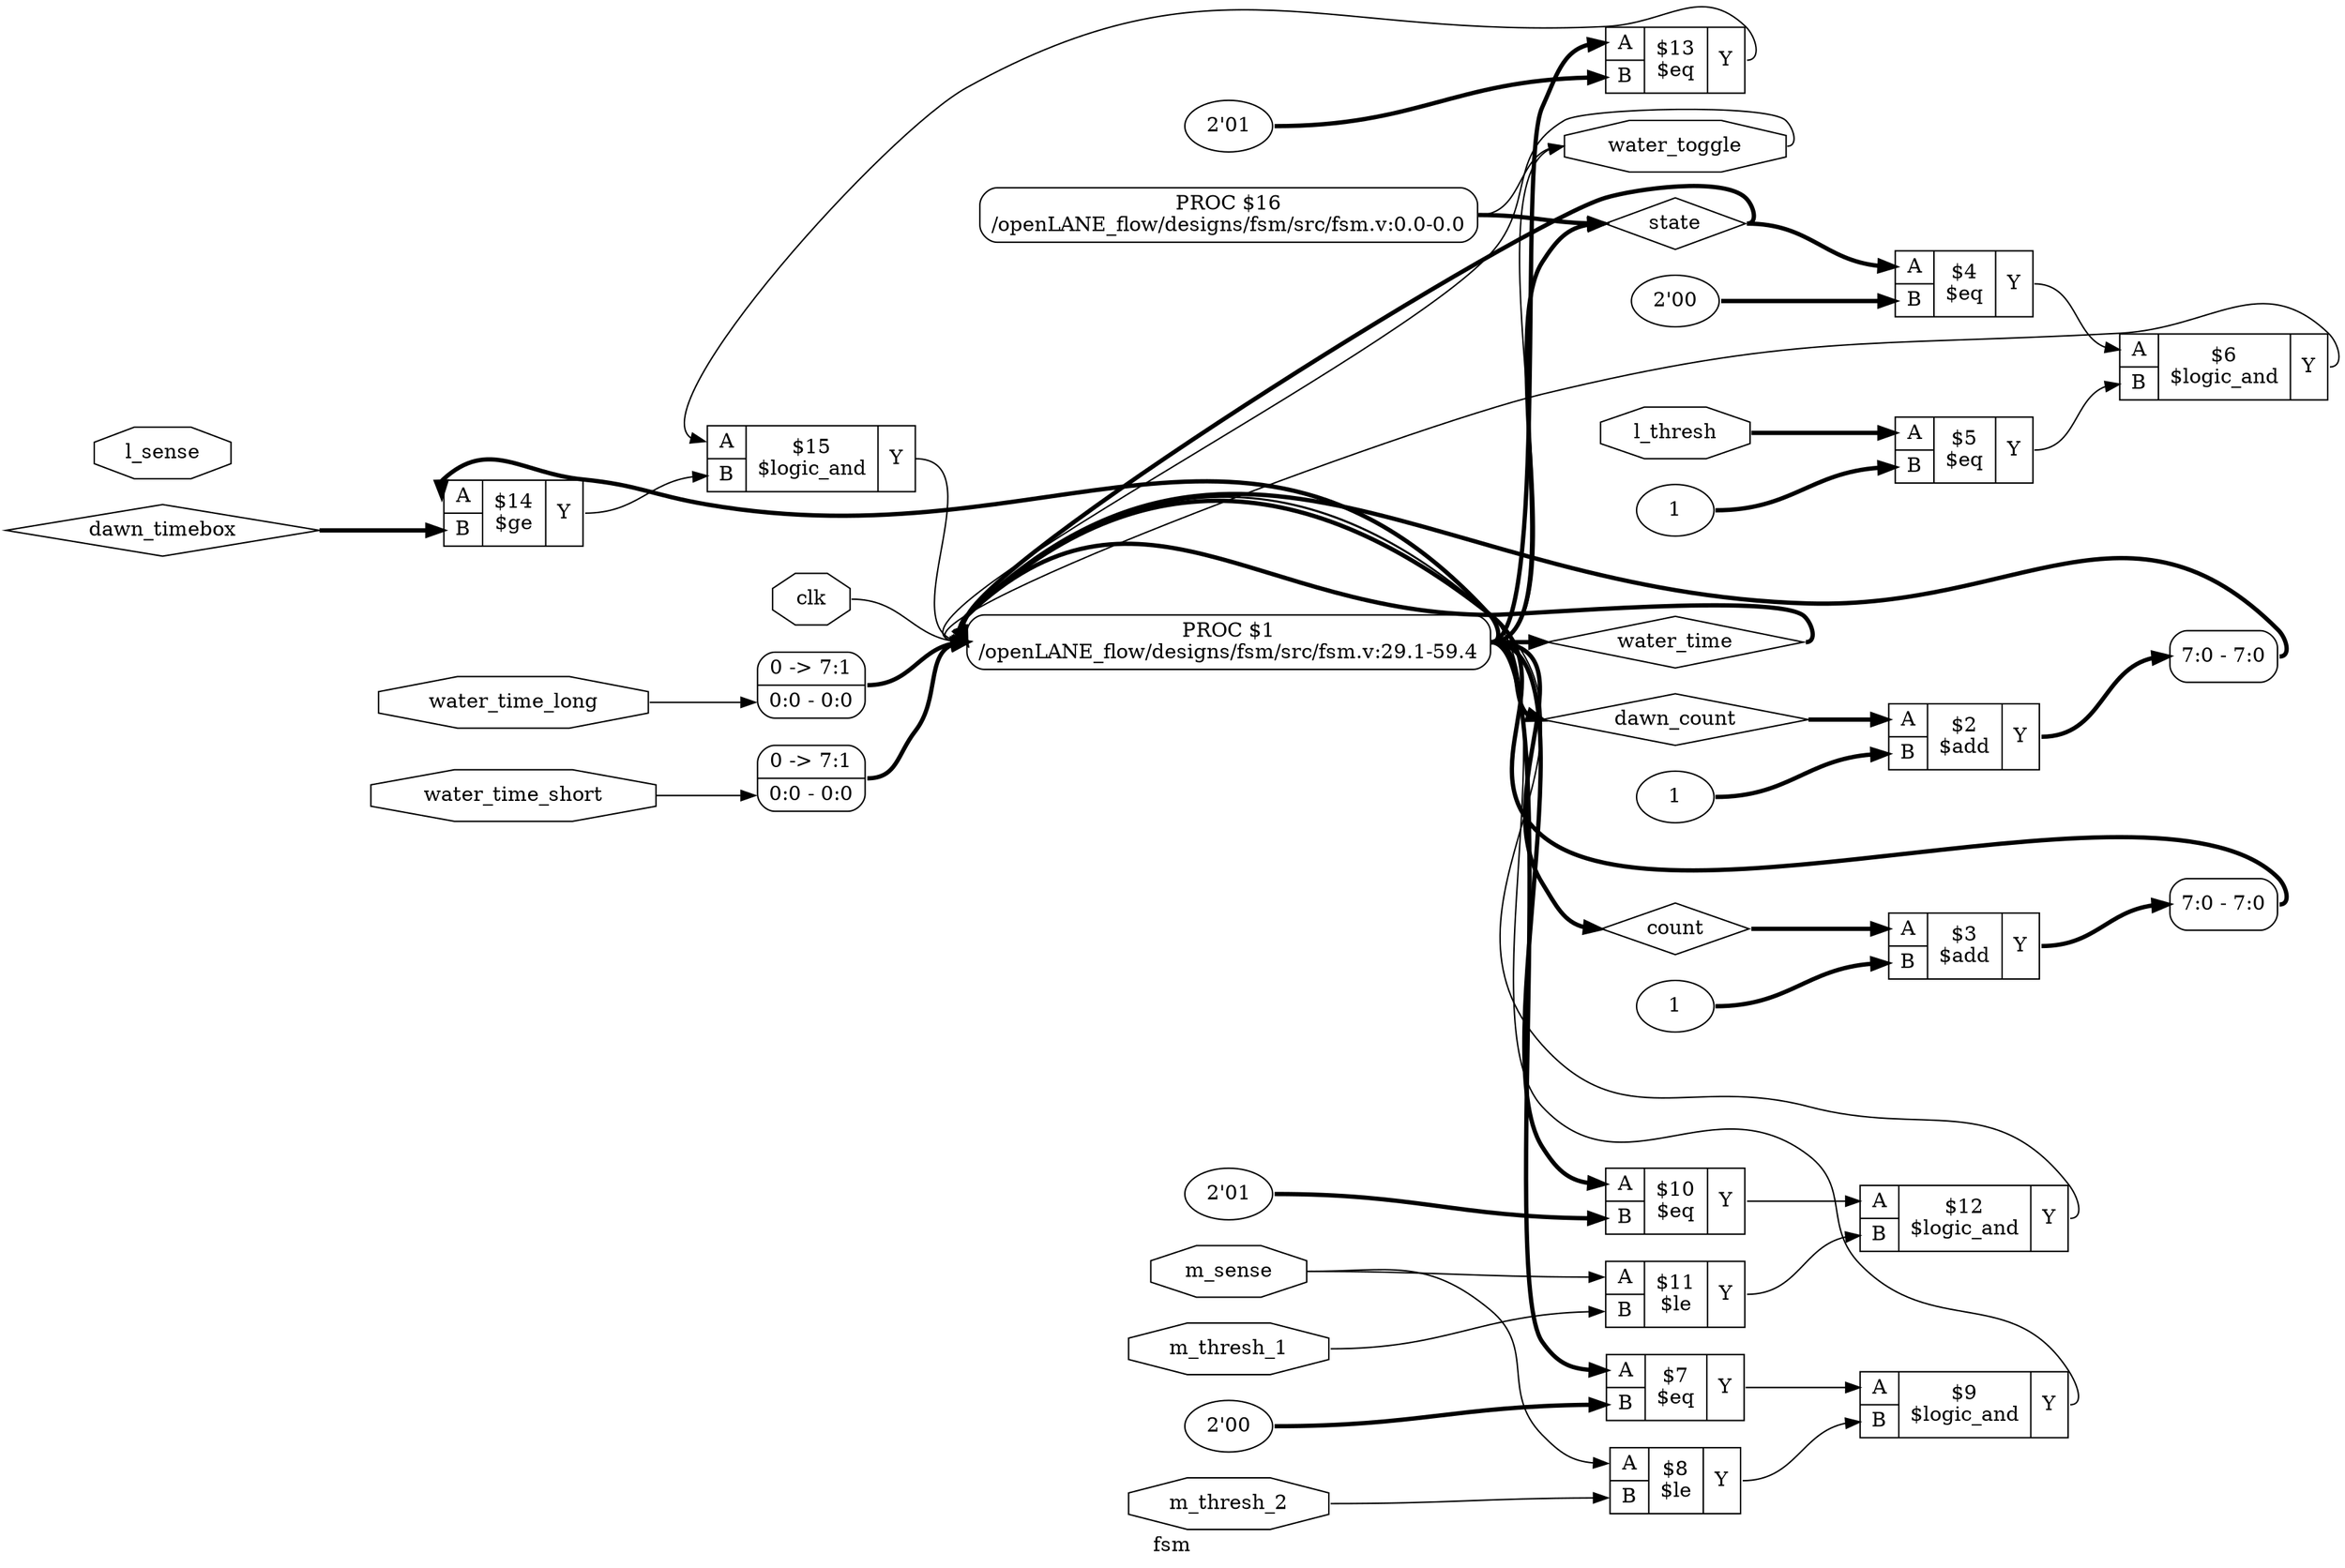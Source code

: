 digraph "fsm" {
label="fsm";
rankdir="LR";
remincross=true;
n35 [ shape=diamond, label="dawn_timebox", color="black", fontcolor="black" ];
n36 [ shape=diamond, label="dawn_count", color="black", fontcolor="black" ];
n37 [ shape=diamond, label="count", color="black", fontcolor="black" ];
n38 [ shape=diamond, label="water_time", color="black", fontcolor="black" ];
n39 [ shape=diamond, label="state", color="black", fontcolor="black" ];
n40 [ shape=octagon, label="water_toggle", color="black", fontcolor="black" ];
n41 [ shape=octagon, label="clk", color="black", fontcolor="black" ];
n42 [ shape=octagon, label="water_time_long", color="black", fontcolor="black" ];
n43 [ shape=octagon, label="water_time_short", color="black", fontcolor="black" ];
n44 [ shape=octagon, label="l_thresh", color="black", fontcolor="black" ];
n45 [ shape=octagon, label="m_thresh_2", color="black", fontcolor="black" ];
n46 [ shape=octagon, label="m_thresh_1", color="black", fontcolor="black" ];
n47 [ shape=octagon, label="l_sense", color="black", fontcolor="black" ];
n48 [ shape=octagon, label="m_sense", color="black", fontcolor="black" ];
c52 [ shape=record, label="{{<p49> A|<p50> B}|$15\n$logic_and|{<p51> Y}}" ];
c53 [ shape=record, label="{{<p49> A|<p50> B}|$14\n$ge|{<p51> Y}}" ];
v0 [ label="2'01" ];
c54 [ shape=record, label="{{<p49> A|<p50> B}|$13\n$eq|{<p51> Y}}" ];
c55 [ shape=record, label="{{<p49> A|<p50> B}|$12\n$logic_and|{<p51> Y}}" ];
c56 [ shape=record, label="{{<p49> A|<p50> B}|$11\n$le|{<p51> Y}}" ];
v1 [ label="2'01" ];
c57 [ shape=record, label="{{<p49> A|<p50> B}|$10\n$eq|{<p51> Y}}" ];
c58 [ shape=record, label="{{<p49> A|<p50> B}|$9\n$logic_and|{<p51> Y}}" ];
c59 [ shape=record, label="{{<p49> A|<p50> B}|$8\n$le|{<p51> Y}}" ];
v2 [ label="2'00" ];
c60 [ shape=record, label="{{<p49> A|<p50> B}|$7\n$eq|{<p51> Y}}" ];
c61 [ shape=record, label="{{<p49> A|<p50> B}|$6\n$logic_and|{<p51> Y}}" ];
v3 [ label="1" ];
c62 [ shape=record, label="{{<p49> A|<p50> B}|$5\n$eq|{<p51> Y}}" ];
v4 [ label="2'00" ];
c63 [ shape=record, label="{{<p49> A|<p50> B}|$4\n$eq|{<p51> Y}}" ];
v5 [ label="1" ];
c64 [ shape=record, label="{{<p49> A|<p50> B}|$3\n$add|{<p51> Y}}" ];
v6 [ label="1" ];
c65 [ shape=record, label="{{<p49> A|<p50> B}|$2\n$add|{<p51> Y}}" ];
p7 [shape=box, style=rounded, label="PROC $16\n/openLANE_flow/designs/fsm/src/fsm.v:0.0-0.0"];
x9 [ shape=record, style=rounded, label="<s0> 7:0 - 7:0 " ];
x10 [ shape=record, style=rounded, label="<s0> 7:0 - 7:0 " ];
x11 [ shape=record, style=rounded, label="0 -&gt; 7:1 |<s0> 0:0 - 0:0 " ];
x12 [ shape=record, style=rounded, label="0 -&gt; 7:1 |<s0> 0:0 - 0:0 " ];
p8 [shape=box, style=rounded, label="PROC $1\n/openLANE_flow/designs/fsm/src/fsm.v:29.1-59.4"];
p8:e -> c54:p49:w [color="black", style="setlinewidth(3)", label=""];
c55:p51:e -> p8:w [color="black", label=""];
c56:p51:e -> c55:p50:w [color="black", label=""];
c57:p51:e -> c55:p49:w [color="black", label=""];
p8:e -> c57:p49:w [color="black", style="setlinewidth(3)", label=""];
c58:p51:e -> p8:w [color="black", label=""];
c59:p51:e -> c58:p50:w [color="black", label=""];
c60:p51:e -> c58:p49:w [color="black", label=""];
p8:e -> c53:p49:w [color="black", style="setlinewidth(3)", label=""];
p8:e -> c60:p49:w [color="black", style="setlinewidth(3)", label=""];
c61:p51:e -> p8:w [color="black", label=""];
c62:p51:e -> c61:p50:w [color="black", label=""];
c63:p51:e -> c61:p49:w [color="black", label=""];
c64:p51:e -> x9:s0:w [color="black", style="setlinewidth(3)", label=""];
c65:p51:e -> x10:s0:w [color="black", style="setlinewidth(3)", label=""];
n35:e -> c53:p50:w [color="black", style="setlinewidth(3)", label=""];
p8:e -> n36:w [color="black", style="setlinewidth(3)", label=""];
n36:e -> c65:p49:w [color="black", style="setlinewidth(3)", label=""];
p8:e -> n37:w [color="black", style="setlinewidth(3)", label=""];
n37:e -> c64:p49:w [color="black", style="setlinewidth(3)", label=""];
p8:e -> n38:w [color="black", style="setlinewidth(3)", label=""];
n38:e -> p8:w [color="black", style="setlinewidth(3)", label=""];
p7:e -> n39:w [color="black", style="setlinewidth(3)", label=""];
p8:e -> n39:w [color="black", style="setlinewidth(3)", label=""];
n39:e -> c63:p49:w [color="black", style="setlinewidth(3)", label=""];
n39:e -> p8:w [color="black", style="setlinewidth(3)", label=""];
p7:e -> n40:w [color="black", label=""];
p8:e -> n40:w [color="black", label=""];
n40:e -> p8:w [color="black", label=""];
n41:e -> p8:w [color="black", label=""];
n42:e -> x11:s0:w [color="black", label=""];
n43:e -> x12:s0:w [color="black", label=""];
n44:e -> c62:p49:w [color="black", style="setlinewidth(3)", label=""];
n45:e -> c59:p50:w [color="black", label=""];
n46:e -> c56:p50:w [color="black", label=""];
n48:e -> c56:p49:w [color="black", label=""];
n48:e -> c59:p49:w [color="black", label=""];
c52:p51:e -> p8:w [color="black", label=""];
c53:p51:e -> c52:p50:w [color="black", label=""];
c54:p51:e -> c52:p49:w [color="black", label=""];
v0:e -> c54:p50:w [color="black", style="setlinewidth(3)", label=""];
v1:e -> c57:p50:w [color="black", style="setlinewidth(3)", label=""];
v2:e -> c60:p50:w [color="black", style="setlinewidth(3)", label=""];
v3:e -> c62:p50:w [color="black", style="setlinewidth(3)", label=""];
v4:e -> c63:p50:w [color="black", style="setlinewidth(3)", label=""];
v5:e -> c64:p50:w [color="black", style="setlinewidth(3)", label=""];
v6:e -> c65:p50:w [color="black", style="setlinewidth(3)", label=""];
x10:e -> p8:w [color="black", style="setlinewidth(3)", label=""];
x11:e -> p8:w [color="black", style="setlinewidth(3)", label=""];
x12:e -> p8:w [color="black", style="setlinewidth(3)", label=""];
x9:e -> p8:w [color="black", style="setlinewidth(3)", label=""];
}
